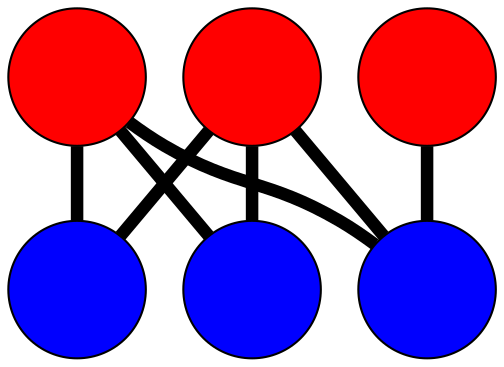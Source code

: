 graph G {
	graph [bb="-196.97,-157.09,173.69,164.43",
		overlap=false,
		sep=0.0,
		splines=true
	];
	node [color=black,
		fixedsize=true,
		fontname="Latin Modern Math",
		fontsize=42,
		height=.92,
		label="\N",
		penwidth=1,
		shape=circle,
		width=.92
	];
	edge [color=black,
		penwidth=6,
		style=bold
	];
	0	 [fillcolor=red,
		height=0.91667,
		label="",
		pos="45.669,-20.653",
		style=filled,
		width=0.91667];
	3	 [fillcolor=blue,
		height=0.91667,
		label="",
		pos="55.917,131.43",
		style=filled,
		width=0.91667];
	0 -- 3	 [pos="47.893,12.347 49.612,37.857 51.98,73.003 53.697,98.497"];
	4	 [fillcolor=blue,
		height=0.91667,
		label="",
		pos="140.69,6.1561",
		style=filled,
		width=0.91667];
	0 -- 4	 [pos="77.574,-11.651 87.602,-8.8221 98.674,-5.6983 108.71,-2.8674"];
	5	 [fillcolor=blue,
		height=0.91667,
		label="",
		pos="-73.665,-46.202",
		style=filled,
		width=0.91667];
	0 -- 5	 [pos="13.376,-27.567 -3.6045,-31.203 -24.361,-35.646 -41.345,-39.283"];
	1	 [fillcolor=red,
		height=0.91667,
		label="",
		pos="-4.6449,53.354",
		style=filled,
		width=0.91667];
	1 -- 3	 [pos="15.858,79.788 22.241,88.017 29.273,97.082 35.64,105.29"];
	1 -- 4	 [pos="26.89,43.113 51.268,35.196 84.853,24.289 109.22,16.377"];
	1 -- 5	 [pos="-23.505,26.15 -33.244,12.102 -45.092,-4.9881 -54.827,-19.031"];
	2	 [fillcolor=red,
		height=0.91667,
		label="",
		pos="-163.97,-124.09",
		style=filled,
		width=0.91667];
	2 -- 5	 [pos="-138.81,-102.39 -126.29,-91.589 -111.19,-78.568 -98.684,-67.781"];
}
